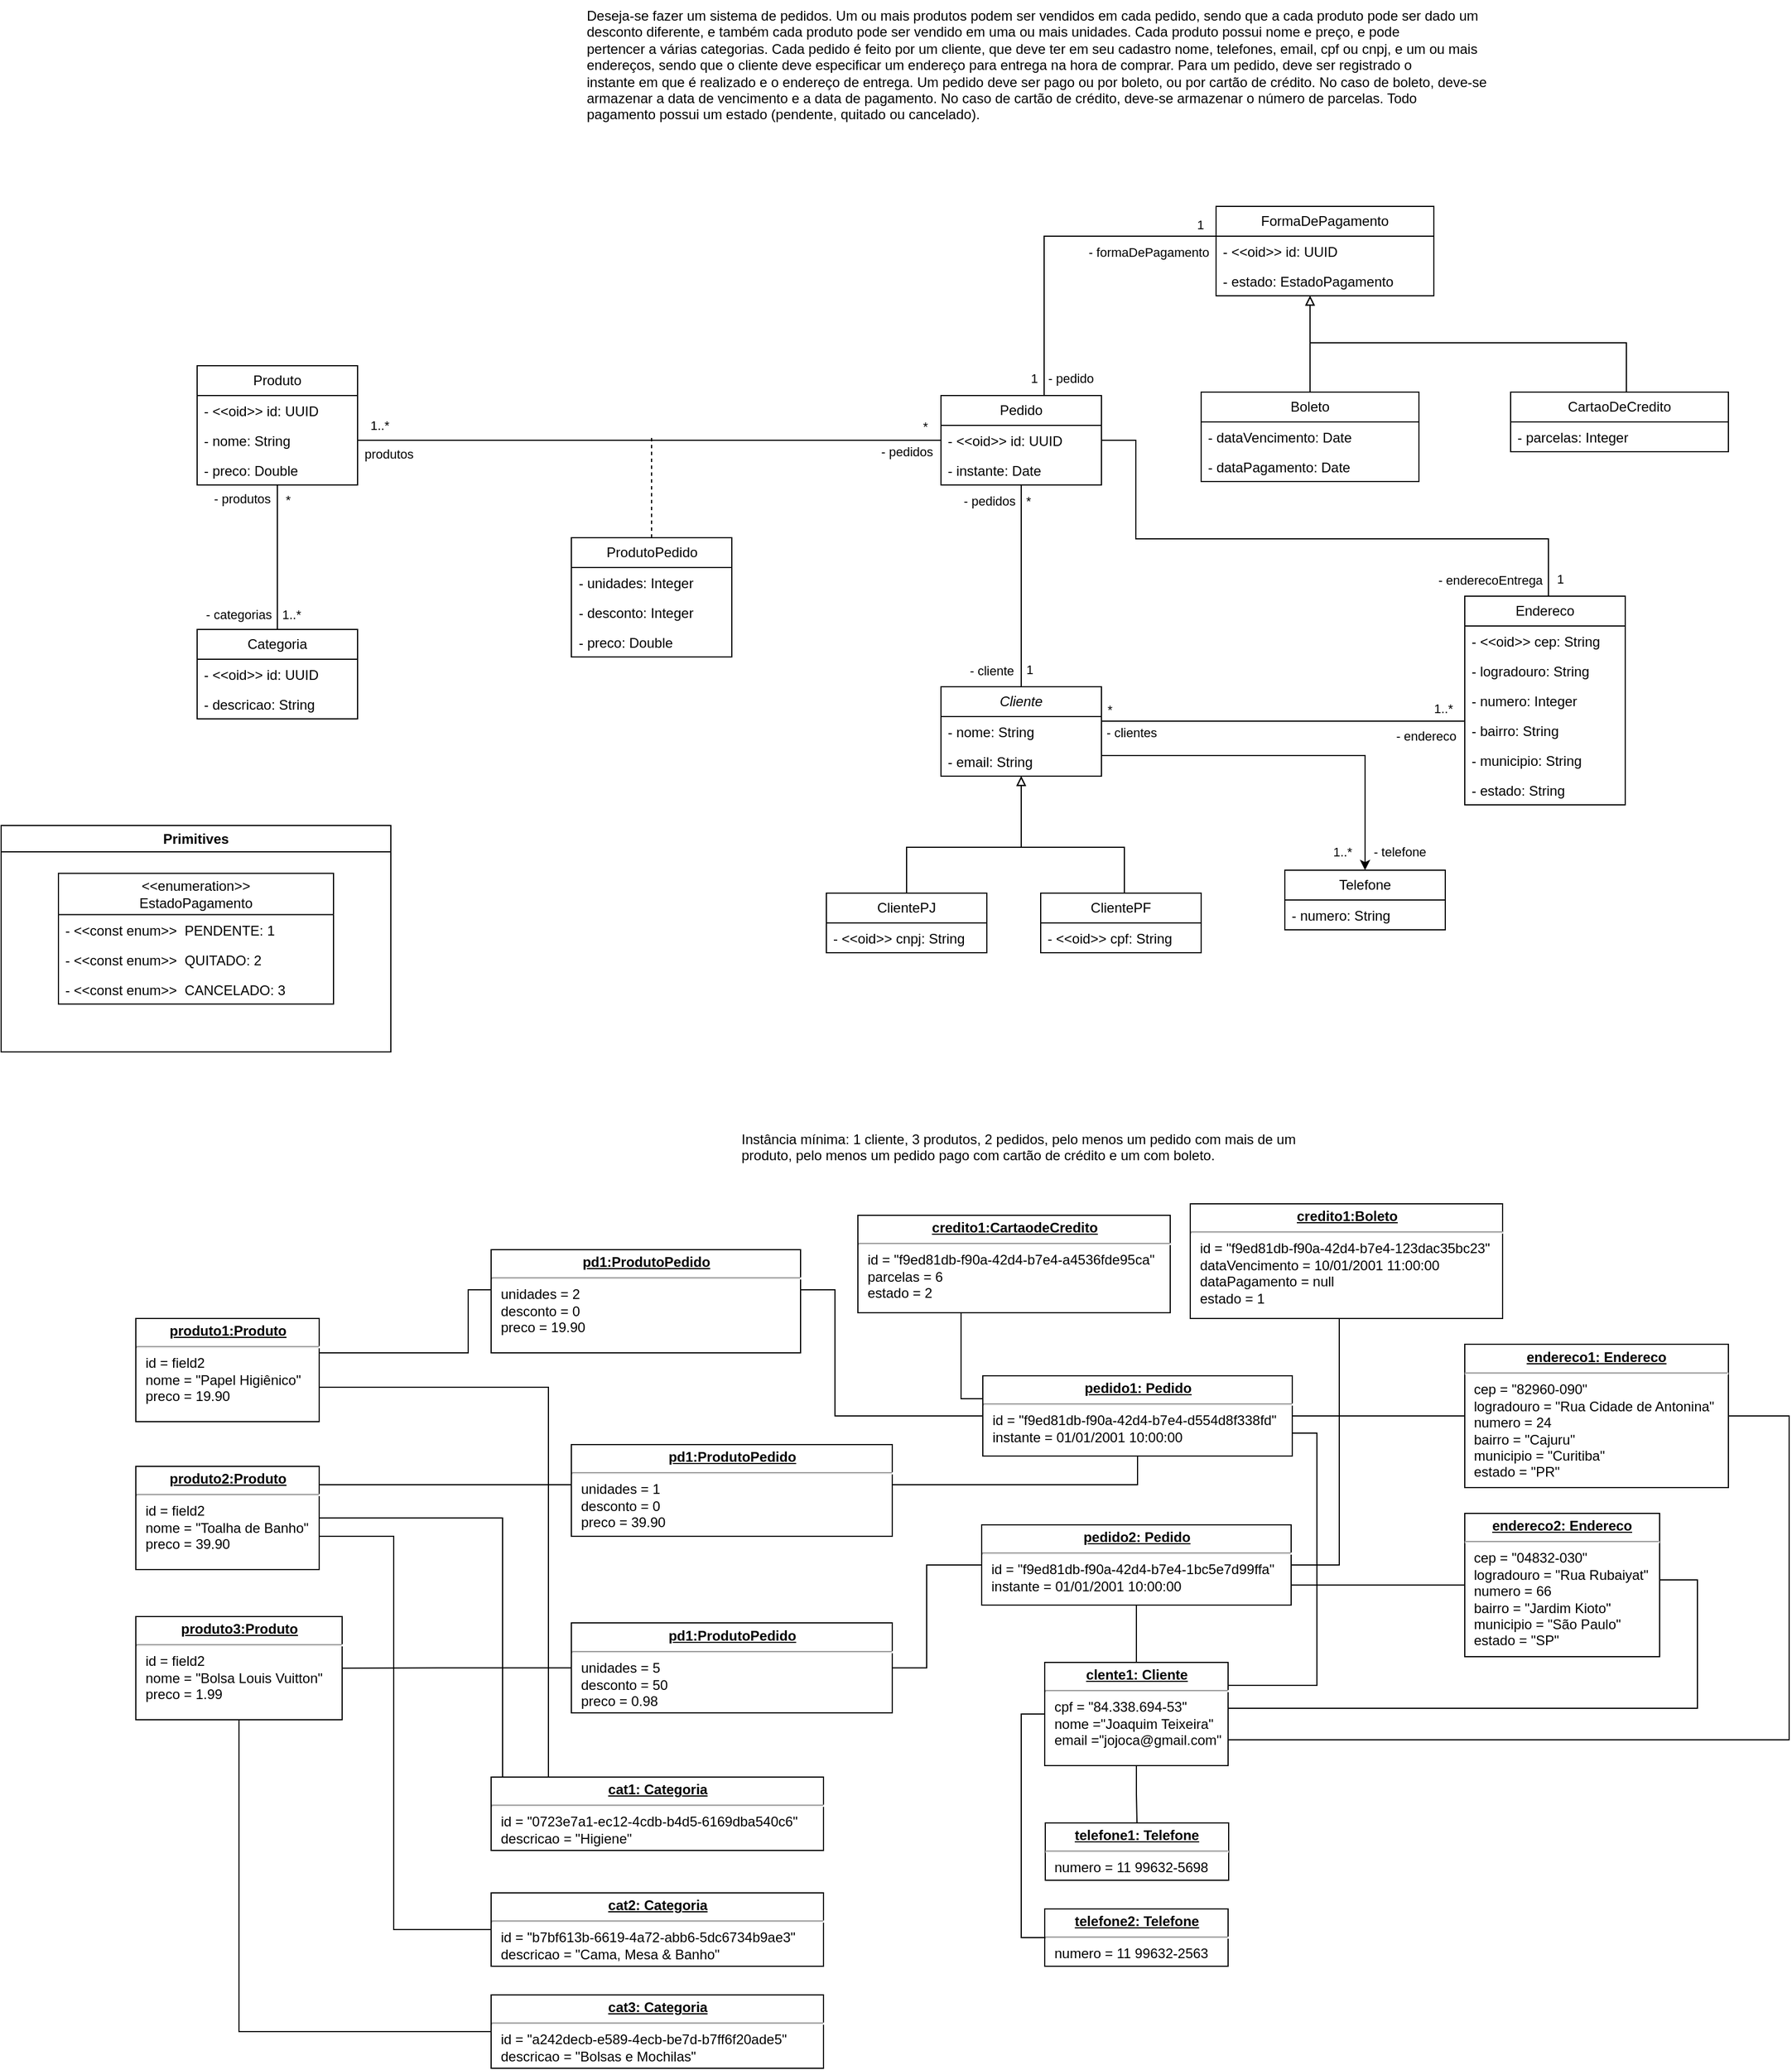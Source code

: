 <mxfile version="21.1.2" type="device">
  <diagram name="Página-1" id="VKno6AnrkDPFsFAPWVPH">
    <mxGraphModel dx="2514" dy="919" grid="1" gridSize="10" guides="1" tooltips="1" connect="1" arrows="1" fold="1" page="1" pageScale="1" pageWidth="827" pageHeight="1169" math="0" shadow="0">
      <root>
        <mxCell id="0" />
        <mxCell id="1" parent="0" />
        <mxCell id="HSgdsNZtpJR1AeMu9VDr-2" value="Deseja-se fazer um sistema de pedidos. Um ou mais produtos podem ser vendidos em cada pedido, sendo que a cada produto pode ser dado um desconto diferente, e também cada produto pode ser vendido em uma ou mais unidades. Cada produto possui nome e preço, e pode&lt;br&gt;pertencer a várias categorias. Cada pedido é feito por um cliente, que deve ter em seu cadastro nome, telefones, email, cpf ou cnpj, e um ou mais endereços, sendo que o cliente deve especificar um endereço para entrega na hora de comprar. Para um pedido, deve ser registrado o&lt;br&gt;instante em que é realizado e o endereço de entrega. Um pedido deve ser pago ou por boleto, ou por cartão de crédito. No caso de boleto, deve-se armazenar a data de vencimento e a data de pagamento. No caso de cartão de crédito, deve-se armazenar o número de parcelas. Todo&lt;br&gt;pagamento possui um estado (pendente, quitado ou cancelado)." style="text;whiteSpace=wrap;html=1;" vertex="1" parent="1">
          <mxGeometry x="19" y="20" width="790" height="120" as="geometry" />
        </mxCell>
        <mxCell id="HSgdsNZtpJR1AeMu9VDr-39" style="edgeStyle=orthogonalEdgeStyle;rounded=0;orthogonalLoop=1;jettySize=auto;html=1;endArrow=none;endFill=0;" edge="1" parent="1" source="HSgdsNZtpJR1AeMu9VDr-3" target="HSgdsNZtpJR1AeMu9VDr-35">
          <mxGeometry relative="1" as="geometry" />
        </mxCell>
        <mxCell id="HSgdsNZtpJR1AeMu9VDr-40" value="*" style="edgeLabel;html=1;align=center;verticalAlign=middle;resizable=0;points=[];" vertex="1" connectable="0" parent="HSgdsNZtpJR1AeMu9VDr-39">
          <mxGeometry x="-0.794" y="-1" relative="1" as="geometry">
            <mxPoint x="10" as="offset" />
          </mxGeometry>
        </mxCell>
        <mxCell id="HSgdsNZtpJR1AeMu9VDr-41" value="- produtos" style="edgeLabel;html=1;align=center;verticalAlign=middle;resizable=0;points=[];" vertex="1" connectable="0" parent="HSgdsNZtpJR1AeMu9VDr-39">
          <mxGeometry x="-0.746" y="-2" relative="1" as="geometry">
            <mxPoint x="-29" y="-4" as="offset" />
          </mxGeometry>
        </mxCell>
        <mxCell id="HSgdsNZtpJR1AeMu9VDr-42" value="1..*" style="edgeLabel;html=1;align=center;verticalAlign=middle;resizable=0;points=[];" vertex="1" connectable="0" parent="HSgdsNZtpJR1AeMu9VDr-39">
          <mxGeometry x="0.73" y="-1" relative="1" as="geometry">
            <mxPoint x="13" y="4" as="offset" />
          </mxGeometry>
        </mxCell>
        <mxCell id="HSgdsNZtpJR1AeMu9VDr-43" value="- categorias" style="edgeLabel;html=1;align=center;verticalAlign=middle;resizable=0;points=[];" vertex="1" connectable="0" parent="HSgdsNZtpJR1AeMu9VDr-39">
          <mxGeometry x="0.698" y="-1" relative="1" as="geometry">
            <mxPoint x="-33" y="6" as="offset" />
          </mxGeometry>
        </mxCell>
        <mxCell id="HSgdsNZtpJR1AeMu9VDr-3" value="Produto" style="swimlane;fontStyle=0;childLayout=stackLayout;horizontal=1;startSize=26;fillColor=none;horizontalStack=0;resizeParent=1;resizeParentMax=0;resizeLast=0;collapsible=1;marginBottom=0;whiteSpace=wrap;html=1;" vertex="1" parent="1">
          <mxGeometry x="-319" y="339" width="140" height="104" as="geometry" />
        </mxCell>
        <mxCell id="HSgdsNZtpJR1AeMu9VDr-6" value="- &amp;lt;&amp;lt;oid&amp;gt;&amp;gt; id: UUID" style="text;strokeColor=none;fillColor=none;align=left;verticalAlign=top;spacingLeft=4;spacingRight=4;overflow=hidden;rotatable=0;points=[[0,0.5],[1,0.5]];portConstraint=eastwest;whiteSpace=wrap;html=1;" vertex="1" parent="HSgdsNZtpJR1AeMu9VDr-3">
          <mxGeometry y="26" width="140" height="26" as="geometry" />
        </mxCell>
        <mxCell id="HSgdsNZtpJR1AeMu9VDr-21" value="- nome: String" style="text;strokeColor=none;fillColor=none;align=left;verticalAlign=top;spacingLeft=4;spacingRight=4;overflow=hidden;rotatable=0;points=[[0,0.5],[1,0.5]];portConstraint=eastwest;whiteSpace=wrap;html=1;" vertex="1" parent="HSgdsNZtpJR1AeMu9VDr-3">
          <mxGeometry y="52" width="140" height="26" as="geometry" />
        </mxCell>
        <mxCell id="HSgdsNZtpJR1AeMu9VDr-22" value="- preco: Double" style="text;strokeColor=none;fillColor=none;align=left;verticalAlign=top;spacingLeft=4;spacingRight=4;overflow=hidden;rotatable=0;points=[[0,0.5],[1,0.5]];portConstraint=eastwest;whiteSpace=wrap;html=1;" vertex="1" parent="HSgdsNZtpJR1AeMu9VDr-3">
          <mxGeometry y="78" width="140" height="26" as="geometry" />
        </mxCell>
        <mxCell id="HSgdsNZtpJR1AeMu9VDr-69" style="edgeStyle=orthogonalEdgeStyle;rounded=0;orthogonalLoop=1;jettySize=auto;html=1;endArrow=none;endFill=0;" edge="1" parent="1" source="HSgdsNZtpJR1AeMu9VDr-14" target="HSgdsNZtpJR1AeMu9VDr-49">
          <mxGeometry relative="1" as="geometry" />
        </mxCell>
        <mxCell id="HSgdsNZtpJR1AeMu9VDr-238" value="*" style="edgeLabel;html=1;align=center;verticalAlign=middle;resizable=0;points=[];" vertex="1" connectable="0" parent="HSgdsNZtpJR1AeMu9VDr-69">
          <mxGeometry x="-0.818" y="-2" relative="1" as="geometry">
            <mxPoint x="8" y="-2" as="offset" />
          </mxGeometry>
        </mxCell>
        <mxCell id="HSgdsNZtpJR1AeMu9VDr-239" value="- pedidos" style="edgeLabel;html=1;align=center;verticalAlign=middle;resizable=0;points=[];" vertex="1" connectable="0" parent="HSgdsNZtpJR1AeMu9VDr-69">
          <mxGeometry x="-0.804" y="-1" relative="1" as="geometry">
            <mxPoint x="-27" y="-3" as="offset" />
          </mxGeometry>
        </mxCell>
        <mxCell id="HSgdsNZtpJR1AeMu9VDr-240" value="1" style="edgeLabel;html=1;align=center;verticalAlign=middle;resizable=0;points=[];" vertex="1" connectable="0" parent="HSgdsNZtpJR1AeMu9VDr-69">
          <mxGeometry x="0.659" y="3" relative="1" as="geometry">
            <mxPoint x="4" y="15" as="offset" />
          </mxGeometry>
        </mxCell>
        <mxCell id="HSgdsNZtpJR1AeMu9VDr-241" value="- cliente" style="edgeLabel;html=1;align=center;verticalAlign=middle;resizable=0;points=[];" vertex="1" connectable="0" parent="HSgdsNZtpJR1AeMu9VDr-69">
          <mxGeometry x="0.73" relative="1" as="geometry">
            <mxPoint x="-26" y="10" as="offset" />
          </mxGeometry>
        </mxCell>
        <mxCell id="HSgdsNZtpJR1AeMu9VDr-121" style="edgeStyle=orthogonalEdgeStyle;rounded=0;orthogonalLoop=1;jettySize=auto;html=1;endArrow=none;endFill=0;" edge="1" parent="1" source="HSgdsNZtpJR1AeMu9VDr-14" target="HSgdsNZtpJR1AeMu9VDr-117">
          <mxGeometry relative="1" as="geometry">
            <Array as="points">
              <mxPoint x="420" y="226" />
            </Array>
          </mxGeometry>
        </mxCell>
        <mxCell id="HSgdsNZtpJR1AeMu9VDr-123" value="1" style="edgeLabel;html=1;align=center;verticalAlign=middle;resizable=0;points=[];" vertex="1" connectable="0" parent="HSgdsNZtpJR1AeMu9VDr-121">
          <mxGeometry x="0.914" y="1" relative="1" as="geometry">
            <mxPoint x="-2" y="-9" as="offset" />
          </mxGeometry>
        </mxCell>
        <mxCell id="HSgdsNZtpJR1AeMu9VDr-158" value="- formaDePagamento" style="edgeLabel;html=1;align=center;verticalAlign=middle;resizable=0;points=[];" vertex="1" connectable="0" parent="HSgdsNZtpJR1AeMu9VDr-121">
          <mxGeometry x="0.853" y="1" relative="1" as="geometry">
            <mxPoint x="-38" y="15" as="offset" />
          </mxGeometry>
        </mxCell>
        <mxCell id="HSgdsNZtpJR1AeMu9VDr-248" value="1" style="edgeLabel;html=1;align=center;verticalAlign=middle;resizable=0;points=[];" vertex="1" connectable="0" parent="HSgdsNZtpJR1AeMu9VDr-121">
          <mxGeometry x="-0.918" y="-2" relative="1" as="geometry">
            <mxPoint x="-11" y="-3" as="offset" />
          </mxGeometry>
        </mxCell>
        <mxCell id="HSgdsNZtpJR1AeMu9VDr-249" value="- pedido" style="edgeLabel;html=1;align=center;verticalAlign=middle;resizable=0;points=[];" vertex="1" connectable="0" parent="HSgdsNZtpJR1AeMu9VDr-121">
          <mxGeometry x="-0.894" y="2" relative="1" as="geometry">
            <mxPoint x="25" as="offset" />
          </mxGeometry>
        </mxCell>
        <mxCell id="HSgdsNZtpJR1AeMu9VDr-14" value="Pedido" style="swimlane;fontStyle=0;childLayout=stackLayout;horizontal=1;startSize=26;fillColor=none;horizontalStack=0;resizeParent=1;resizeParentMax=0;resizeLast=0;collapsible=1;marginBottom=0;whiteSpace=wrap;html=1;" vertex="1" parent="1">
          <mxGeometry x="330" y="365" width="140" height="78" as="geometry" />
        </mxCell>
        <mxCell id="HSgdsNZtpJR1AeMu9VDr-15" value="- &amp;lt;&amp;lt;oid&amp;gt;&amp;gt; id: UUID" style="text;strokeColor=none;fillColor=none;align=left;verticalAlign=top;spacingLeft=4;spacingRight=4;overflow=hidden;rotatable=0;points=[[0,0.5],[1,0.5]];portConstraint=eastwest;whiteSpace=wrap;html=1;" vertex="1" parent="HSgdsNZtpJR1AeMu9VDr-14">
          <mxGeometry y="26" width="140" height="26" as="geometry" />
        </mxCell>
        <mxCell id="HSgdsNZtpJR1AeMu9VDr-116" value="- instante: Date" style="text;strokeColor=none;fillColor=none;align=left;verticalAlign=top;spacingLeft=4;spacingRight=4;overflow=hidden;rotatable=0;points=[[0,0.5],[1,0.5]];portConstraint=eastwest;whiteSpace=wrap;html=1;" vertex="1" parent="HSgdsNZtpJR1AeMu9VDr-14">
          <mxGeometry y="52" width="140" height="26" as="geometry" />
        </mxCell>
        <mxCell id="HSgdsNZtpJR1AeMu9VDr-35" value="Categoria" style="swimlane;fontStyle=0;childLayout=stackLayout;horizontal=1;startSize=26;fillColor=none;horizontalStack=0;resizeParent=1;resizeParentMax=0;resizeLast=0;collapsible=1;marginBottom=0;whiteSpace=wrap;html=1;" vertex="1" parent="1">
          <mxGeometry x="-319" y="569" width="140" height="78" as="geometry" />
        </mxCell>
        <mxCell id="HSgdsNZtpJR1AeMu9VDr-36" value="- &amp;lt;&amp;lt;oid&amp;gt;&amp;gt; id: UUID" style="text;strokeColor=none;fillColor=none;align=left;verticalAlign=top;spacingLeft=4;spacingRight=4;overflow=hidden;rotatable=0;points=[[0,0.5],[1,0.5]];portConstraint=eastwest;whiteSpace=wrap;html=1;" vertex="1" parent="HSgdsNZtpJR1AeMu9VDr-35">
          <mxGeometry y="26" width="140" height="26" as="geometry" />
        </mxCell>
        <mxCell id="HSgdsNZtpJR1AeMu9VDr-37" value="- descricao: String" style="text;strokeColor=none;fillColor=none;align=left;verticalAlign=top;spacingLeft=4;spacingRight=4;overflow=hidden;rotatable=0;points=[[0,0.5],[1,0.5]];portConstraint=eastwest;whiteSpace=wrap;html=1;" vertex="1" parent="HSgdsNZtpJR1AeMu9VDr-35">
          <mxGeometry y="52" width="140" height="26" as="geometry" />
        </mxCell>
        <mxCell id="HSgdsNZtpJR1AeMu9VDr-67" style="edgeStyle=orthogonalEdgeStyle;rounded=0;orthogonalLoop=1;jettySize=auto;html=1;endArrow=none;endFill=0;startArrow=block;startFill=0;" edge="1" parent="1" source="HSgdsNZtpJR1AeMu9VDr-49" target="HSgdsNZtpJR1AeMu9VDr-61">
          <mxGeometry relative="1" as="geometry">
            <Array as="points">
              <mxPoint x="400" y="759" />
              <mxPoint x="300" y="759" />
            </Array>
          </mxGeometry>
        </mxCell>
        <mxCell id="HSgdsNZtpJR1AeMu9VDr-68" style="edgeStyle=orthogonalEdgeStyle;rounded=0;orthogonalLoop=1;jettySize=auto;html=1;endArrow=none;endFill=0;startArrow=block;startFill=0;" edge="1" parent="1" source="HSgdsNZtpJR1AeMu9VDr-49" target="HSgdsNZtpJR1AeMu9VDr-64">
          <mxGeometry relative="1" as="geometry">
            <Array as="points">
              <mxPoint x="400" y="759" />
              <mxPoint x="490" y="759" />
            </Array>
          </mxGeometry>
        </mxCell>
        <mxCell id="HSgdsNZtpJR1AeMu9VDr-86" style="edgeStyle=orthogonalEdgeStyle;rounded=0;orthogonalLoop=1;jettySize=auto;html=1;endArrow=none;endFill=0;" edge="1" parent="1" source="HSgdsNZtpJR1AeMu9VDr-49" target="HSgdsNZtpJR1AeMu9VDr-75">
          <mxGeometry relative="1" as="geometry">
            <Array as="points">
              <mxPoint x="650" y="649" />
              <mxPoint x="650" y="649" />
            </Array>
          </mxGeometry>
        </mxCell>
        <mxCell id="HSgdsNZtpJR1AeMu9VDr-107" value="1..*" style="edgeLabel;html=1;align=center;verticalAlign=middle;resizable=0;points=[];" vertex="1" connectable="0" parent="HSgdsNZtpJR1AeMu9VDr-86">
          <mxGeometry x="0.894" y="2" relative="1" as="geometry">
            <mxPoint x="-2" y="-9" as="offset" />
          </mxGeometry>
        </mxCell>
        <mxCell id="HSgdsNZtpJR1AeMu9VDr-108" value="- endereco" style="edgeLabel;html=1;align=center;verticalAlign=middle;resizable=0;points=[];" vertex="1" connectable="0" parent="HSgdsNZtpJR1AeMu9VDr-86">
          <mxGeometry x="0.915" y="-4" relative="1" as="geometry">
            <mxPoint x="-21" y="9" as="offset" />
          </mxGeometry>
        </mxCell>
        <mxCell id="HSgdsNZtpJR1AeMu9VDr-114" value="*" style="edgeLabel;html=1;align=center;verticalAlign=middle;resizable=0;points=[];" vertex="1" connectable="0" parent="HSgdsNZtpJR1AeMu9VDr-86">
          <mxGeometry x="-0.921" y="1" relative="1" as="geometry">
            <mxPoint x="-6" y="-9" as="offset" />
          </mxGeometry>
        </mxCell>
        <mxCell id="HSgdsNZtpJR1AeMu9VDr-115" value="- clientes" style="edgeLabel;html=1;align=center;verticalAlign=middle;resizable=0;points=[];" vertex="1" connectable="0" parent="HSgdsNZtpJR1AeMu9VDr-86">
          <mxGeometry x="-0.881" y="-1" relative="1" as="geometry">
            <mxPoint x="7" y="9" as="offset" />
          </mxGeometry>
        </mxCell>
        <mxCell id="HSgdsNZtpJR1AeMu9VDr-49" value="&lt;i&gt;Cliente&lt;/i&gt;" style="swimlane;fontStyle=0;childLayout=stackLayout;horizontal=1;startSize=26;fillColor=none;horizontalStack=0;resizeParent=1;resizeParentMax=0;resizeLast=0;collapsible=1;marginBottom=0;whiteSpace=wrap;html=1;" vertex="1" parent="1">
          <mxGeometry x="330" y="619" width="140" height="78" as="geometry" />
        </mxCell>
        <mxCell id="HSgdsNZtpJR1AeMu9VDr-50" value="- nome: String" style="text;strokeColor=none;fillColor=none;align=left;verticalAlign=top;spacingLeft=4;spacingRight=4;overflow=hidden;rotatable=0;points=[[0,0.5],[1,0.5]];portConstraint=eastwest;whiteSpace=wrap;html=1;" vertex="1" parent="HSgdsNZtpJR1AeMu9VDr-49">
          <mxGeometry y="26" width="140" height="26" as="geometry" />
        </mxCell>
        <mxCell id="HSgdsNZtpJR1AeMu9VDr-52" value="- email: String" style="text;strokeColor=none;fillColor=none;align=left;verticalAlign=top;spacingLeft=4;spacingRight=4;overflow=hidden;rotatable=0;points=[[0,0.5],[1,0.5]];portConstraint=eastwest;whiteSpace=wrap;html=1;" vertex="1" parent="HSgdsNZtpJR1AeMu9VDr-49">
          <mxGeometry y="52" width="140" height="26" as="geometry" />
        </mxCell>
        <mxCell id="HSgdsNZtpJR1AeMu9VDr-54" value="Telefone" style="swimlane;fontStyle=0;childLayout=stackLayout;horizontal=1;startSize=26;fillColor=none;horizontalStack=0;resizeParent=1;resizeParentMax=0;resizeLast=0;collapsible=1;marginBottom=0;whiteSpace=wrap;html=1;" vertex="1" parent="1">
          <mxGeometry x="630" y="779" width="140" height="52" as="geometry" />
        </mxCell>
        <mxCell id="HSgdsNZtpJR1AeMu9VDr-56" value="- numero: String" style="text;strokeColor=none;fillColor=none;align=left;verticalAlign=top;spacingLeft=4;spacingRight=4;overflow=hidden;rotatable=0;points=[[0,0.5],[1,0.5]];portConstraint=eastwest;whiteSpace=wrap;html=1;" vertex="1" parent="HSgdsNZtpJR1AeMu9VDr-54">
          <mxGeometry y="26" width="140" height="26" as="geometry" />
        </mxCell>
        <mxCell id="HSgdsNZtpJR1AeMu9VDr-58" style="edgeStyle=orthogonalEdgeStyle;rounded=0;orthogonalLoop=1;jettySize=auto;html=1;" edge="1" parent="1" source="HSgdsNZtpJR1AeMu9VDr-49" target="HSgdsNZtpJR1AeMu9VDr-54">
          <mxGeometry relative="1" as="geometry">
            <Array as="points">
              <mxPoint x="700" y="679" />
            </Array>
          </mxGeometry>
        </mxCell>
        <mxCell id="HSgdsNZtpJR1AeMu9VDr-59" value="1..*" style="edgeLabel;html=1;align=center;verticalAlign=middle;resizable=0;points=[];" vertex="1" connectable="0" parent="HSgdsNZtpJR1AeMu9VDr-58">
          <mxGeometry x="0.67" y="-2" relative="1" as="geometry">
            <mxPoint x="-18" y="38" as="offset" />
          </mxGeometry>
        </mxCell>
        <mxCell id="HSgdsNZtpJR1AeMu9VDr-60" value="- telefone" style="edgeLabel;html=1;align=center;verticalAlign=middle;resizable=0;points=[];" vertex="1" connectable="0" parent="HSgdsNZtpJR1AeMu9VDr-58">
          <mxGeometry x="0.645" y="-1" relative="1" as="geometry">
            <mxPoint x="31" y="42" as="offset" />
          </mxGeometry>
        </mxCell>
        <mxCell id="HSgdsNZtpJR1AeMu9VDr-61" value="ClientePJ" style="swimlane;fontStyle=0;childLayout=stackLayout;horizontal=1;startSize=26;fillColor=none;horizontalStack=0;resizeParent=1;resizeParentMax=0;resizeLast=0;collapsible=1;marginBottom=0;whiteSpace=wrap;html=1;" vertex="1" parent="1">
          <mxGeometry x="230" y="799" width="140" height="52" as="geometry" />
        </mxCell>
        <mxCell id="HSgdsNZtpJR1AeMu9VDr-62" value="- &amp;lt;&amp;lt;oid&amp;gt;&amp;gt; cnpj: String" style="text;strokeColor=none;fillColor=none;align=left;verticalAlign=top;spacingLeft=4;spacingRight=4;overflow=hidden;rotatable=0;points=[[0,0.5],[1,0.5]];portConstraint=eastwest;whiteSpace=wrap;html=1;" vertex="1" parent="HSgdsNZtpJR1AeMu9VDr-61">
          <mxGeometry y="26" width="140" height="26" as="geometry" />
        </mxCell>
        <mxCell id="HSgdsNZtpJR1AeMu9VDr-64" value="ClientePF" style="swimlane;fontStyle=0;childLayout=stackLayout;horizontal=1;startSize=26;fillColor=none;horizontalStack=0;resizeParent=1;resizeParentMax=0;resizeLast=0;collapsible=1;marginBottom=0;whiteSpace=wrap;html=1;" vertex="1" parent="1">
          <mxGeometry x="417" y="799" width="140" height="52" as="geometry" />
        </mxCell>
        <mxCell id="HSgdsNZtpJR1AeMu9VDr-65" value="- &amp;lt;&amp;lt;oid&amp;gt;&amp;gt; cpf: String" style="text;strokeColor=none;fillColor=none;align=left;verticalAlign=top;spacingLeft=4;spacingRight=4;overflow=hidden;rotatable=0;points=[[0,0.5],[1,0.5]];portConstraint=eastwest;whiteSpace=wrap;html=1;" vertex="1" parent="HSgdsNZtpJR1AeMu9VDr-64">
          <mxGeometry y="26" width="140" height="26" as="geometry" />
        </mxCell>
        <mxCell id="HSgdsNZtpJR1AeMu9VDr-74" value="Primitives" style="swimlane;whiteSpace=wrap;html=1;" vertex="1" parent="1">
          <mxGeometry x="-490" y="740" width="340" height="197.5" as="geometry" />
        </mxCell>
        <mxCell id="HSgdsNZtpJR1AeMu9VDr-127" value="&amp;lt;&amp;lt;enumeration&amp;gt;&amp;gt;&lt;br&gt;EstadoPagamento" style="swimlane;fontStyle=0;childLayout=stackLayout;horizontal=1;startSize=36;fillColor=none;horizontalStack=0;resizeParent=1;resizeParentMax=0;resizeLast=0;collapsible=1;marginBottom=0;whiteSpace=wrap;html=1;" vertex="1" parent="HSgdsNZtpJR1AeMu9VDr-74">
          <mxGeometry x="50" y="41.75" width="240" height="114" as="geometry">
            <mxRectangle x="75" y="62.5" width="140" height="40" as="alternateBounds" />
          </mxGeometry>
        </mxCell>
        <mxCell id="HSgdsNZtpJR1AeMu9VDr-130" value="- &amp;lt;&amp;lt;const enum&amp;gt;&amp;gt;&amp;nbsp; PENDENTE: 1" style="text;strokeColor=none;fillColor=none;align=left;verticalAlign=top;spacingLeft=4;spacingRight=4;overflow=hidden;rotatable=0;points=[[0,0.5],[1,0.5]];portConstraint=eastwest;whiteSpace=wrap;html=1;" vertex="1" parent="HSgdsNZtpJR1AeMu9VDr-127">
          <mxGeometry y="36" width="240" height="26" as="geometry" />
        </mxCell>
        <mxCell id="HSgdsNZtpJR1AeMu9VDr-131" value="- &amp;lt;&amp;lt;const enum&amp;gt;&amp;gt;&amp;nbsp; QUITADO: 2" style="text;strokeColor=none;fillColor=none;align=left;verticalAlign=top;spacingLeft=4;spacingRight=4;overflow=hidden;rotatable=0;points=[[0,0.5],[1,0.5]];portConstraint=eastwest;whiteSpace=wrap;html=1;" vertex="1" parent="HSgdsNZtpJR1AeMu9VDr-127">
          <mxGeometry y="62" width="240" height="26" as="geometry" />
        </mxCell>
        <mxCell id="HSgdsNZtpJR1AeMu9VDr-132" value="- &amp;lt;&amp;lt;const enum&amp;gt;&amp;gt;&amp;nbsp; CANCELADO: 3" style="text;strokeColor=none;fillColor=none;align=left;verticalAlign=top;spacingLeft=4;spacingRight=4;overflow=hidden;rotatable=0;points=[[0,0.5],[1,0.5]];portConstraint=eastwest;whiteSpace=wrap;html=1;" vertex="1" parent="HSgdsNZtpJR1AeMu9VDr-127">
          <mxGeometry y="88" width="240" height="26" as="geometry" />
        </mxCell>
        <mxCell id="HSgdsNZtpJR1AeMu9VDr-75" value="Endereco" style="swimlane;fontStyle=0;childLayout=stackLayout;horizontal=1;startSize=26;fillColor=none;horizontalStack=0;resizeParent=1;resizeParentMax=0;resizeLast=0;collapsible=1;marginBottom=0;whiteSpace=wrap;html=1;" vertex="1" parent="1">
          <mxGeometry x="787" y="540" width="140" height="182" as="geometry" />
        </mxCell>
        <mxCell id="HSgdsNZtpJR1AeMu9VDr-210" value="- &amp;lt;&amp;lt;oid&amp;gt;&amp;gt; cep: String" style="text;strokeColor=none;fillColor=none;align=left;verticalAlign=top;spacingLeft=4;spacingRight=4;overflow=hidden;rotatable=0;points=[[0,0.5],[1,0.5]];portConstraint=eastwest;whiteSpace=wrap;html=1;" vertex="1" parent="HSgdsNZtpJR1AeMu9VDr-75">
          <mxGeometry y="26" width="140" height="26" as="geometry" />
        </mxCell>
        <mxCell id="HSgdsNZtpJR1AeMu9VDr-77" value="- logradouro: String" style="text;strokeColor=none;fillColor=none;align=left;verticalAlign=top;spacingLeft=4;spacingRight=4;overflow=hidden;rotatable=0;points=[[0,0.5],[1,0.5]];portConstraint=eastwest;whiteSpace=wrap;html=1;" vertex="1" parent="HSgdsNZtpJR1AeMu9VDr-75">
          <mxGeometry y="52" width="140" height="26" as="geometry" />
        </mxCell>
        <mxCell id="HSgdsNZtpJR1AeMu9VDr-79" value="- numero: Integer" style="text;strokeColor=none;fillColor=none;align=left;verticalAlign=top;spacingLeft=4;spacingRight=4;overflow=hidden;rotatable=0;points=[[0,0.5],[1,0.5]];portConstraint=eastwest;whiteSpace=wrap;html=1;" vertex="1" parent="HSgdsNZtpJR1AeMu9VDr-75">
          <mxGeometry y="78" width="140" height="26" as="geometry" />
        </mxCell>
        <mxCell id="HSgdsNZtpJR1AeMu9VDr-78" value="- bairro: String" style="text;strokeColor=none;fillColor=none;align=left;verticalAlign=top;spacingLeft=4;spacingRight=4;overflow=hidden;rotatable=0;points=[[0,0.5],[1,0.5]];portConstraint=eastwest;whiteSpace=wrap;html=1;" vertex="1" parent="HSgdsNZtpJR1AeMu9VDr-75">
          <mxGeometry y="104" width="140" height="26" as="geometry" />
        </mxCell>
        <mxCell id="HSgdsNZtpJR1AeMu9VDr-211" value="- municipio: String" style="text;strokeColor=none;fillColor=none;align=left;verticalAlign=top;spacingLeft=4;spacingRight=4;overflow=hidden;rotatable=0;points=[[0,0.5],[1,0.5]];portConstraint=eastwest;whiteSpace=wrap;html=1;" vertex="1" parent="HSgdsNZtpJR1AeMu9VDr-75">
          <mxGeometry y="130" width="140" height="26" as="geometry" />
        </mxCell>
        <mxCell id="HSgdsNZtpJR1AeMu9VDr-212" value="- estado: String" style="text;strokeColor=none;fillColor=none;align=left;verticalAlign=top;spacingLeft=4;spacingRight=4;overflow=hidden;rotatable=0;points=[[0,0.5],[1,0.5]];portConstraint=eastwest;whiteSpace=wrap;html=1;" vertex="1" parent="HSgdsNZtpJR1AeMu9VDr-75">
          <mxGeometry y="156" width="140" height="26" as="geometry" />
        </mxCell>
        <mxCell id="HSgdsNZtpJR1AeMu9VDr-139" style="edgeStyle=orthogonalEdgeStyle;rounded=0;orthogonalLoop=1;jettySize=auto;html=1;endArrow=none;endFill=0;startArrow=block;startFill=0;" edge="1" parent="1" source="HSgdsNZtpJR1AeMu9VDr-117" target="HSgdsNZtpJR1AeMu9VDr-136">
          <mxGeometry relative="1" as="geometry">
            <mxPoint x="652" y="274" as="sourcePoint" />
            <mxPoint x="928.0" y="358.5" as="targetPoint" />
            <Array as="points">
              <mxPoint x="652" y="319" />
              <mxPoint x="928" y="319" />
            </Array>
          </mxGeometry>
        </mxCell>
        <mxCell id="HSgdsNZtpJR1AeMu9VDr-140" style="edgeStyle=orthogonalEdgeStyle;rounded=0;orthogonalLoop=1;jettySize=auto;html=1;endArrow=none;endFill=0;startArrow=block;startFill=0;" edge="1" parent="1" source="HSgdsNZtpJR1AeMu9VDr-117" target="HSgdsNZtpJR1AeMu9VDr-133">
          <mxGeometry relative="1" as="geometry">
            <Array as="points">
              <mxPoint x="652" y="299" />
              <mxPoint x="652" y="299" />
            </Array>
          </mxGeometry>
        </mxCell>
        <mxCell id="HSgdsNZtpJR1AeMu9VDr-117" value="FormaDePagamento" style="swimlane;fontStyle=0;childLayout=stackLayout;horizontal=1;startSize=26;fillColor=none;horizontalStack=0;resizeParent=1;resizeParentMax=0;resizeLast=0;collapsible=1;marginBottom=0;whiteSpace=wrap;html=1;" vertex="1" parent="1">
          <mxGeometry x="570" y="200" width="190" height="78" as="geometry" />
        </mxCell>
        <mxCell id="HSgdsNZtpJR1AeMu9VDr-119" value="- &amp;lt;&amp;lt;oid&amp;gt;&amp;gt; id: UUID" style="text;strokeColor=none;fillColor=none;align=left;verticalAlign=top;spacingLeft=4;spacingRight=4;overflow=hidden;rotatable=0;points=[[0,0.5],[1,0.5]];portConstraint=eastwest;whiteSpace=wrap;html=1;" vertex="1" parent="HSgdsNZtpJR1AeMu9VDr-117">
          <mxGeometry y="26" width="190" height="26" as="geometry" />
        </mxCell>
        <mxCell id="HSgdsNZtpJR1AeMu9VDr-250" value="- estado: EstadoPagamento" style="text;strokeColor=none;fillColor=none;align=left;verticalAlign=top;spacingLeft=4;spacingRight=4;overflow=hidden;rotatable=0;points=[[0,0.5],[1,0.5]];portConstraint=eastwest;whiteSpace=wrap;html=1;" vertex="1" parent="HSgdsNZtpJR1AeMu9VDr-117">
          <mxGeometry y="52" width="190" height="26" as="geometry" />
        </mxCell>
        <mxCell id="HSgdsNZtpJR1AeMu9VDr-133" value="Boleto" style="swimlane;fontStyle=0;childLayout=stackLayout;horizontal=1;startSize=26;fillColor=none;horizontalStack=0;resizeParent=1;resizeParentMax=0;resizeLast=0;collapsible=1;marginBottom=0;whiteSpace=wrap;html=1;" vertex="1" parent="1">
          <mxGeometry x="557" y="362" width="190" height="78" as="geometry" />
        </mxCell>
        <mxCell id="HSgdsNZtpJR1AeMu9VDr-135" value="- dataVencimento: Date" style="text;strokeColor=none;fillColor=none;align=left;verticalAlign=top;spacingLeft=4;spacingRight=4;overflow=hidden;rotatable=0;points=[[0,0.5],[1,0.5]];portConstraint=eastwest;whiteSpace=wrap;html=1;" vertex="1" parent="HSgdsNZtpJR1AeMu9VDr-133">
          <mxGeometry y="26" width="190" height="26" as="geometry" />
        </mxCell>
        <mxCell id="HSgdsNZtpJR1AeMu9VDr-141" value="- dataPagamento: Date" style="text;strokeColor=none;fillColor=none;align=left;verticalAlign=top;spacingLeft=4;spacingRight=4;overflow=hidden;rotatable=0;points=[[0,0.5],[1,0.5]];portConstraint=eastwest;whiteSpace=wrap;html=1;" vertex="1" parent="HSgdsNZtpJR1AeMu9VDr-133">
          <mxGeometry y="52" width="190" height="26" as="geometry" />
        </mxCell>
        <mxCell id="HSgdsNZtpJR1AeMu9VDr-136" value="CartaoDeCredito" style="swimlane;fontStyle=0;childLayout=stackLayout;horizontal=1;startSize=26;fillColor=none;horizontalStack=0;resizeParent=1;resizeParentMax=0;resizeLast=0;collapsible=1;marginBottom=0;whiteSpace=wrap;html=1;" vertex="1" parent="1">
          <mxGeometry x="827" y="362" width="190" height="52" as="geometry" />
        </mxCell>
        <mxCell id="HSgdsNZtpJR1AeMu9VDr-138" value="- parcelas: Integer" style="text;strokeColor=none;fillColor=none;align=left;verticalAlign=top;spacingLeft=4;spacingRight=4;overflow=hidden;rotatable=0;points=[[0,0.5],[1,0.5]];portConstraint=eastwest;whiteSpace=wrap;html=1;" vertex="1" parent="HSgdsNZtpJR1AeMu9VDr-136">
          <mxGeometry y="26" width="190" height="26" as="geometry" />
        </mxCell>
        <mxCell id="HSgdsNZtpJR1AeMu9VDr-142" value="Instância mínima: 1 cliente, 3 produtos, 2 pedidos, pelo menos um pedido com mais de um&#xa;produto, pelo menos um pedido pago com cartão de crédito e um com boleto." style="text;whiteSpace=wrap;html=1;" vertex="1" parent="1">
          <mxGeometry x="154" y="1000" width="520" height="50" as="geometry" />
        </mxCell>
        <mxCell id="HSgdsNZtpJR1AeMu9VDr-164" style="edgeStyle=orthogonalEdgeStyle;rounded=0;orthogonalLoop=1;jettySize=auto;html=1;endArrow=none;endFill=0;" edge="1" parent="1" source="HSgdsNZtpJR1AeMu9VDr-146" target="HSgdsNZtpJR1AeMu9VDr-149">
          <mxGeometry relative="1" as="geometry">
            <Array as="points">
              <mxPoint x="658" y="1490" />
              <mxPoint x="658" y="1270" />
            </Array>
          </mxGeometry>
        </mxCell>
        <mxCell id="HSgdsNZtpJR1AeMu9VDr-206" style="edgeStyle=orthogonalEdgeStyle;rounded=0;orthogonalLoop=1;jettySize=auto;html=1;entryX=0;entryY=0.5;entryDx=0;entryDy=0;endArrow=none;endFill=0;" edge="1" parent="1" source="HSgdsNZtpJR1AeMu9VDr-146" target="HSgdsNZtpJR1AeMu9VDr-201">
          <mxGeometry relative="1" as="geometry">
            <Array as="points">
              <mxPoint x="400" y="1515" />
              <mxPoint x="400" y="1710" />
            </Array>
          </mxGeometry>
        </mxCell>
        <mxCell id="HSgdsNZtpJR1AeMu9VDr-207" style="edgeStyle=orthogonalEdgeStyle;rounded=0;orthogonalLoop=1;jettySize=auto;html=1;entryX=0.5;entryY=0;entryDx=0;entryDy=0;endArrow=none;endFill=0;" edge="1" parent="1" source="HSgdsNZtpJR1AeMu9VDr-146" target="HSgdsNZtpJR1AeMu9VDr-200">
          <mxGeometry relative="1" as="geometry" />
        </mxCell>
        <mxCell id="HSgdsNZtpJR1AeMu9VDr-222" style="edgeStyle=orthogonalEdgeStyle;rounded=0;orthogonalLoop=1;jettySize=auto;html=1;endArrow=none;endFill=0;" edge="1" parent="1" source="HSgdsNZtpJR1AeMu9VDr-146" target="HSgdsNZtpJR1AeMu9VDr-214">
          <mxGeometry relative="1" as="geometry">
            <Array as="points">
              <mxPoint x="990" y="1510" />
              <mxPoint x="990" y="1398" />
            </Array>
          </mxGeometry>
        </mxCell>
        <mxCell id="HSgdsNZtpJR1AeMu9VDr-223" style="edgeStyle=orthogonalEdgeStyle;rounded=0;orthogonalLoop=1;jettySize=auto;html=1;exitX=1;exitY=0.75;exitDx=0;exitDy=0;endArrow=none;endFill=0;" edge="1" parent="1" source="HSgdsNZtpJR1AeMu9VDr-146" target="HSgdsNZtpJR1AeMu9VDr-208">
          <mxGeometry relative="1" as="geometry">
            <Array as="points">
              <mxPoint x="1070" y="1538" />
              <mxPoint x="1070" y="1255" />
            </Array>
          </mxGeometry>
        </mxCell>
        <mxCell id="HSgdsNZtpJR1AeMu9VDr-146" value="&lt;p style=&quot;margin:0px;margin-top:4px;text-align:center;text-decoration:underline;&quot;&gt;&lt;b&gt;clente1: Cliente&lt;/b&gt;&lt;/p&gt;&lt;hr&gt;&lt;p style=&quot;margin:0px;margin-left:8px;&quot;&gt;cpf = &quot;84.338.694-53&quot;&lt;/p&gt;&lt;p style=&quot;margin:0px;margin-left:8px;&quot;&gt;nome =&quot;Joaquim Teixeira&quot;&lt;/p&gt;&lt;p style=&quot;margin:0px;margin-left:8px;&quot;&gt;email =&quot;jojoca@gmail.com&quot;&lt;br&gt;&lt;/p&gt;" style="verticalAlign=top;align=left;overflow=fill;fontSize=12;fontFamily=Helvetica;html=1;whiteSpace=wrap;" vertex="1" parent="1">
          <mxGeometry x="420.5" y="1470" width="160" height="90" as="geometry" />
        </mxCell>
        <mxCell id="HSgdsNZtpJR1AeMu9VDr-166" style="edgeStyle=orthogonalEdgeStyle;rounded=0;orthogonalLoop=1;jettySize=auto;html=1;endArrow=none;endFill=0;" edge="1" parent="1" source="HSgdsNZtpJR1AeMu9VDr-149" target="HSgdsNZtpJR1AeMu9VDr-154">
          <mxGeometry relative="1" as="geometry">
            <Array as="points">
              <mxPoint x="347.5" y="1240" />
            </Array>
          </mxGeometry>
        </mxCell>
        <mxCell id="HSgdsNZtpJR1AeMu9VDr-196" style="edgeStyle=orthogonalEdgeStyle;rounded=0;orthogonalLoop=1;jettySize=auto;html=1;endArrow=none;endFill=0;" edge="1" parent="1" source="HSgdsNZtpJR1AeMu9VDr-149" target="HSgdsNZtpJR1AeMu9VDr-192">
          <mxGeometry relative="1" as="geometry">
            <Array as="points">
              <mxPoint x="501.5" y="1315" />
            </Array>
          </mxGeometry>
        </mxCell>
        <mxCell id="HSgdsNZtpJR1AeMu9VDr-198" style="edgeStyle=orthogonalEdgeStyle;rounded=0;orthogonalLoop=1;jettySize=auto;html=1;entryX=1;entryY=0.5;entryDx=0;entryDy=0;endArrow=none;endFill=0;" edge="1" parent="1" source="HSgdsNZtpJR1AeMu9VDr-149" target="HSgdsNZtpJR1AeMu9VDr-191">
          <mxGeometry relative="1" as="geometry">
            <Array as="points">
              <mxPoint x="237.5" y="1255" />
              <mxPoint x="237.5" y="1145" />
            </Array>
          </mxGeometry>
        </mxCell>
        <mxCell id="HSgdsNZtpJR1AeMu9VDr-246" style="edgeStyle=orthogonalEdgeStyle;rounded=0;orthogonalLoop=1;jettySize=auto;html=1;endArrow=none;endFill=0;" edge="1" parent="1" source="HSgdsNZtpJR1AeMu9VDr-149" target="HSgdsNZtpJR1AeMu9VDr-208">
          <mxGeometry relative="1" as="geometry" />
        </mxCell>
        <mxCell id="HSgdsNZtpJR1AeMu9VDr-149" value="&lt;p style=&quot;margin:0px;margin-top:4px;text-align:center;text-decoration:underline;&quot;&gt;&lt;b&gt;pedido1: Pedido&lt;/b&gt;&lt;/p&gt;&lt;hr&gt;&lt;p style=&quot;margin:0px;margin-left:8px;&quot;&gt;id = &quot;f9ed81db-f90a-42d4-b7e4-d554d8f338fd&lt;span style=&quot;background-color: initial;&quot;&gt;&quot;&lt;/span&gt;&lt;/p&gt;&lt;p style=&quot;margin:0px;margin-left:8px;&quot;&gt;instante = 01/01/2001 10:00:00&lt;/p&gt;" style="verticalAlign=top;align=left;overflow=fill;fontSize=12;fontFamily=Helvetica;html=1;whiteSpace=wrap;" vertex="1" parent="1">
          <mxGeometry x="366.5" y="1220" width="270" height="70" as="geometry" />
        </mxCell>
        <mxCell id="HSgdsNZtpJR1AeMu9VDr-163" style="edgeStyle=orthogonalEdgeStyle;rounded=0;orthogonalLoop=1;jettySize=auto;html=1;endArrow=none;endFill=0;" edge="1" parent="1" source="HSgdsNZtpJR1AeMu9VDr-151" target="HSgdsNZtpJR1AeMu9VDr-146">
          <mxGeometry relative="1" as="geometry" />
        </mxCell>
        <mxCell id="HSgdsNZtpJR1AeMu9VDr-165" style="edgeStyle=orthogonalEdgeStyle;rounded=0;orthogonalLoop=1;jettySize=auto;html=1;endArrow=none;endFill=0;" edge="1" parent="1" source="HSgdsNZtpJR1AeMu9VDr-151" target="HSgdsNZtpJR1AeMu9VDr-160">
          <mxGeometry relative="1" as="geometry">
            <Array as="points">
              <mxPoint x="677.5" y="1385" />
            </Array>
          </mxGeometry>
        </mxCell>
        <mxCell id="HSgdsNZtpJR1AeMu9VDr-247" style="edgeStyle=orthogonalEdgeStyle;rounded=0;orthogonalLoop=1;jettySize=auto;html=1;exitX=1;exitY=0.75;exitDx=0;exitDy=0;endArrow=none;endFill=0;" edge="1" parent="1" source="HSgdsNZtpJR1AeMu9VDr-151" target="HSgdsNZtpJR1AeMu9VDr-214">
          <mxGeometry relative="1" as="geometry" />
        </mxCell>
        <mxCell id="HSgdsNZtpJR1AeMu9VDr-151" value="&lt;p style=&quot;margin:0px;margin-top:4px;text-align:center;text-decoration:underline;&quot;&gt;&lt;b&gt;pedido2: Pedido&lt;/b&gt;&lt;/p&gt;&lt;hr&gt;&lt;p style=&quot;margin:0px;margin-left:8px;&quot;&gt;id = &quot;f9ed81db-f90a-42d4-b7e4-1bc5e7d99ffa&lt;span style=&quot;background-color: initial;&quot;&gt;&quot;&lt;/span&gt;&lt;/p&gt;&lt;p style=&quot;margin:0px;margin-left:8px;&quot;&gt;instante = 01/01/2001 10:00:00&lt;/p&gt;" style="verticalAlign=top;align=left;overflow=fill;fontSize=12;fontFamily=Helvetica;html=1;whiteSpace=wrap;" vertex="1" parent="1">
          <mxGeometry x="365.5" y="1350" width="270" height="70" as="geometry" />
        </mxCell>
        <mxCell id="HSgdsNZtpJR1AeMu9VDr-154" value="&lt;p style=&quot;margin:0px;margin-top:4px;text-align:center;text-decoration:underline;&quot;&gt;&lt;b&gt;credito1:CartaodeCredito&lt;/b&gt;&lt;/p&gt;&lt;hr&gt;&lt;p style=&quot;border-color: var(--border-color); margin: 0px 0px 0px 8px;&quot;&gt;id = &quot;f9ed81db-f90a-42d4-b7e4-a4536fde95ca&quot;&lt;/p&gt;&lt;p style=&quot;margin:0px;margin-left:8px;&quot;&gt;parcelas = 6&lt;/p&gt;&lt;p style=&quot;margin:0px;margin-left:8px;&quot;&gt;estado = 2&lt;/p&gt;&lt;p style=&quot;border-color: var(--border-color); margin: 0px 0px 0px 8px;&quot;&gt;&lt;br&gt;&lt;/p&gt;" style="verticalAlign=top;align=left;overflow=fill;fontSize=12;fontFamily=Helvetica;html=1;whiteSpace=wrap;" vertex="1" parent="1">
          <mxGeometry x="257.5" y="1080" width="272.5" height="85" as="geometry" />
        </mxCell>
        <mxCell id="HSgdsNZtpJR1AeMu9VDr-160" value="&lt;p style=&quot;margin:0px;margin-top:4px;text-align:center;text-decoration:underline;&quot;&gt;&lt;b&gt;credito1:Boleto&lt;/b&gt;&lt;/p&gt;&lt;hr&gt;&lt;p style=&quot;border-color: var(--border-color); margin: 0px 0px 0px 8px;&quot;&gt;id = &quot;f9ed81db-f90a-42d4-b7e4-123dac35bc23&quot;&lt;/p&gt;&lt;p style=&quot;margin:0px;margin-left:8px;&quot;&gt;dataVencimento = 10/01/2001 11:00:00&lt;/p&gt;&lt;p style=&quot;margin:0px;margin-left:8px;&quot;&gt;&lt;span style=&quot;background-color: initial;&quot;&gt;dataPagamento = null&lt;/span&gt;&lt;/p&gt;&lt;p style=&quot;margin:0px;margin-left:8px;&quot;&gt;&lt;span style=&quot;background-color: initial;&quot;&gt;estado = 1&lt;/span&gt;&lt;br&gt;&lt;/p&gt;" style="verticalAlign=top;align=left;overflow=fill;fontSize=12;fontFamily=Helvetica;html=1;whiteSpace=wrap;" vertex="1" parent="1">
          <mxGeometry x="547.5" y="1070" width="272.5" height="100" as="geometry" />
        </mxCell>
        <mxCell id="HSgdsNZtpJR1AeMu9VDr-186" style="edgeStyle=orthogonalEdgeStyle;rounded=0;orthogonalLoop=1;jettySize=auto;html=1;endArrow=none;endFill=0;" edge="1" parent="1" source="HSgdsNZtpJR1AeMu9VDr-167" target="HSgdsNZtpJR1AeMu9VDr-180">
          <mxGeometry relative="1" as="geometry">
            <Array as="points">
              <mxPoint x="-12.5" y="1230" />
            </Array>
          </mxGeometry>
        </mxCell>
        <mxCell id="HSgdsNZtpJR1AeMu9VDr-167" value="&lt;p style=&quot;margin:0px;margin-top:4px;text-align:center;text-decoration:underline;&quot;&gt;&lt;b&gt;produto1:Produto&lt;/b&gt;&lt;/p&gt;&lt;hr&gt;&lt;p style=&quot;margin:0px;margin-left:8px;&quot;&gt;id = field2&amp;nbsp;&lt;/p&gt;&lt;p style=&quot;margin:0px;margin-left:8px;&quot;&gt;nome = &quot;Papel Higiênico&quot;&lt;br&gt;preco = 19.90&lt;/p&gt;" style="verticalAlign=top;align=left;overflow=fill;fontSize=12;fontFamily=Helvetica;html=1;whiteSpace=wrap;" vertex="1" parent="1">
          <mxGeometry x="-372.5" y="1170" width="160" height="90" as="geometry" />
        </mxCell>
        <mxCell id="HSgdsNZtpJR1AeMu9VDr-188" style="edgeStyle=orthogonalEdgeStyle;rounded=0;orthogonalLoop=1;jettySize=auto;html=1;endArrow=none;endFill=0;" edge="1" parent="1" source="HSgdsNZtpJR1AeMu9VDr-168" target="HSgdsNZtpJR1AeMu9VDr-180">
          <mxGeometry relative="1" as="geometry">
            <Array as="points">
              <mxPoint x="-52.5" y="1344" />
            </Array>
          </mxGeometry>
        </mxCell>
        <mxCell id="HSgdsNZtpJR1AeMu9VDr-189" style="edgeStyle=orthogonalEdgeStyle;rounded=0;orthogonalLoop=1;jettySize=auto;html=1;entryX=0;entryY=0.5;entryDx=0;entryDy=0;endArrow=none;endFill=0;" edge="1" parent="1" source="HSgdsNZtpJR1AeMu9VDr-168" target="HSgdsNZtpJR1AeMu9VDr-183">
          <mxGeometry relative="1" as="geometry">
            <Array as="points">
              <mxPoint x="-147.5" y="1360" />
              <mxPoint x="-147.5" y="1703" />
            </Array>
          </mxGeometry>
        </mxCell>
        <mxCell id="HSgdsNZtpJR1AeMu9VDr-168" value="&lt;p style=&quot;margin:0px;margin-top:4px;text-align:center;text-decoration:underline;&quot;&gt;&lt;b&gt;produto2:Produto&lt;/b&gt;&lt;/p&gt;&lt;hr&gt;&lt;p style=&quot;margin:0px;margin-left:8px;&quot;&gt;id = field2&amp;nbsp;&lt;/p&gt;&lt;p style=&quot;margin:0px;margin-left:8px;&quot;&gt;nome = &quot;Toalha de Banho&quot;&lt;br&gt;preco = 39.90&lt;/p&gt;" style="verticalAlign=top;align=left;overflow=fill;fontSize=12;fontFamily=Helvetica;html=1;whiteSpace=wrap;" vertex="1" parent="1">
          <mxGeometry x="-372.5" y="1299" width="160" height="90" as="geometry" />
        </mxCell>
        <mxCell id="HSgdsNZtpJR1AeMu9VDr-190" style="edgeStyle=orthogonalEdgeStyle;rounded=0;orthogonalLoop=1;jettySize=auto;html=1;endArrow=none;endFill=0;" edge="1" parent="1" source="HSgdsNZtpJR1AeMu9VDr-169" target="HSgdsNZtpJR1AeMu9VDr-184">
          <mxGeometry relative="1" as="geometry">
            <Array as="points">
              <mxPoint x="-282.5" y="1792" />
            </Array>
          </mxGeometry>
        </mxCell>
        <mxCell id="HSgdsNZtpJR1AeMu9VDr-169" value="&lt;p style=&quot;margin:0px;margin-top:4px;text-align:center;text-decoration:underline;&quot;&gt;&lt;b&gt;produto3:Produto&lt;/b&gt;&lt;/p&gt;&lt;hr&gt;&lt;p style=&quot;margin:0px;margin-left:8px;&quot;&gt;id = field2&amp;nbsp;&lt;/p&gt;&lt;p style=&quot;margin:0px;margin-left:8px;&quot;&gt;nome = &quot;Bolsa Louis Vuitton&quot;&lt;br&gt;preco = 1.99&lt;/p&gt;" style="verticalAlign=top;align=left;overflow=fill;fontSize=12;fontFamily=Helvetica;html=1;whiteSpace=wrap;" vertex="1" parent="1">
          <mxGeometry x="-372.5" y="1430" width="180" height="90" as="geometry" />
        </mxCell>
        <mxCell id="HSgdsNZtpJR1AeMu9VDr-180" value="&lt;p style=&quot;margin:0px;margin-top:4px;text-align:center;text-decoration:underline;&quot;&gt;&lt;span&gt;cat1: Categoria&lt;/span&gt;&lt;/p&gt;&lt;hr&gt;&lt;p style=&quot;margin:0px;margin-left:8px;&quot;&gt;&lt;span style=&quot;font-weight: normal;&quot;&gt;id =&amp;nbsp;&quot;0723e7a1-ec12-4cdb-b4d5-6169dba540c6&quot;&lt;/span&gt;&lt;/p&gt;&lt;p style=&quot;margin:0px;margin-left:8px;&quot;&gt;&lt;span style=&quot;font-weight: normal;&quot;&gt;descricao = &quot;Higiene&quot;&lt;/span&gt;&lt;/p&gt;" style="verticalAlign=top;align=left;overflow=fill;fontSize=12;fontFamily=Helvetica;html=1;whiteSpace=wrap;fontStyle=1" vertex="1" parent="1">
          <mxGeometry x="-62.5" y="1570" width="290" height="64" as="geometry" />
        </mxCell>
        <mxCell id="HSgdsNZtpJR1AeMu9VDr-183" value="&lt;p style=&quot;margin:0px;margin-top:4px;text-align:center;text-decoration:underline;&quot;&gt;&lt;b&gt;cat2: Categoria&lt;/b&gt;&lt;/p&gt;&lt;hr&gt;&lt;p style=&quot;margin:0px;margin-left:8px;&quot;&gt;id =&amp;nbsp;&quot;b7bf613b-6619-4a72-abb6-5dc6734b9ae3&quot;&lt;/p&gt;&lt;p style=&quot;margin:0px;margin-left:8px;&quot;&gt;descricao = &quot;Cama, Mesa &amp;amp; Banho&quot;&lt;/p&gt;" style="verticalAlign=top;align=left;overflow=fill;fontSize=12;fontFamily=Helvetica;html=1;whiteSpace=wrap;" vertex="1" parent="1">
          <mxGeometry x="-62.5" y="1671" width="290" height="64" as="geometry" />
        </mxCell>
        <mxCell id="HSgdsNZtpJR1AeMu9VDr-184" value="&lt;p style=&quot;margin:0px;margin-top:4px;text-align:center;text-decoration:underline;&quot;&gt;&lt;b&gt;cat3: Categoria&lt;/b&gt;&lt;/p&gt;&lt;hr&gt;&lt;p style=&quot;margin:0px;margin-left:8px;&quot;&gt;id =&amp;nbsp;&quot;a242decb-e589-4ecb-be7d-b7ff6f20ade5&quot;&lt;/p&gt;&lt;p style=&quot;margin:0px;margin-left:8px;&quot;&gt;descricao = &quot;Bolsas e Mochilas&quot;&lt;/p&gt;" style="verticalAlign=top;align=left;overflow=fill;fontSize=12;fontFamily=Helvetica;html=1;whiteSpace=wrap;" vertex="1" parent="1">
          <mxGeometry x="-62.5" y="1760" width="290" height="64" as="geometry" />
        </mxCell>
        <mxCell id="HSgdsNZtpJR1AeMu9VDr-199" style="edgeStyle=orthogonalEdgeStyle;rounded=0;orthogonalLoop=1;jettySize=auto;html=1;endArrow=none;endFill=0;" edge="1" parent="1" source="HSgdsNZtpJR1AeMu9VDr-191" target="HSgdsNZtpJR1AeMu9VDr-167">
          <mxGeometry relative="1" as="geometry">
            <Array as="points">
              <mxPoint x="-82.5" y="1145" />
              <mxPoint x="-82.5" y="1200" />
            </Array>
          </mxGeometry>
        </mxCell>
        <mxCell id="HSgdsNZtpJR1AeMu9VDr-191" value="&lt;p style=&quot;margin:0px;margin-top:4px;text-align:center;text-decoration:underline;&quot;&gt;&lt;b&gt;pd1:ProdutoPedido&lt;/b&gt;&lt;/p&gt;&lt;hr&gt;&lt;p style=&quot;margin:0px;margin-left:8px;&quot;&gt;&lt;span style=&quot;background-color: initial;&quot;&gt;unidades = 2&lt;/span&gt;&lt;br&gt;&lt;/p&gt;&lt;p style=&quot;margin:0px;margin-left:8px;&quot;&gt;desconto = 0&lt;/p&gt;&lt;p style=&quot;margin:0px;margin-left:8px;&quot;&gt;preco = 19.90&lt;/p&gt;" style="verticalAlign=top;align=left;overflow=fill;fontSize=12;fontFamily=Helvetica;html=1;whiteSpace=wrap;" vertex="1" parent="1">
          <mxGeometry x="-62.5" y="1110" width="270" height="90" as="geometry" />
        </mxCell>
        <mxCell id="HSgdsNZtpJR1AeMu9VDr-197" style="edgeStyle=orthogonalEdgeStyle;rounded=0;orthogonalLoop=1;jettySize=auto;html=1;entryX=1;entryY=0.25;entryDx=0;entryDy=0;endArrow=none;endFill=0;" edge="1" parent="1" source="HSgdsNZtpJR1AeMu9VDr-192" target="HSgdsNZtpJR1AeMu9VDr-168">
          <mxGeometry relative="1" as="geometry">
            <Array as="points">
              <mxPoint x="-212.5" y="1315" />
            </Array>
          </mxGeometry>
        </mxCell>
        <mxCell id="HSgdsNZtpJR1AeMu9VDr-192" value="&lt;p style=&quot;margin:0px;margin-top:4px;text-align:center;text-decoration:underline;&quot;&gt;&lt;b&gt;pd1:ProdutoPedido&lt;/b&gt;&lt;/p&gt;&lt;hr&gt;&lt;p style=&quot;margin:0px;margin-left:8px;&quot;&gt;&lt;span style=&quot;background-color: initial;&quot;&gt;unidades = 1&lt;/span&gt;&lt;br&gt;&lt;/p&gt;&lt;p style=&quot;margin:0px;margin-left:8px;&quot;&gt;desconto = 0&lt;/p&gt;&lt;p style=&quot;margin:0px;margin-left:8px;&quot;&gt;preco = 39.90&lt;/p&gt;" style="verticalAlign=top;align=left;overflow=fill;fontSize=12;fontFamily=Helvetica;html=1;whiteSpace=wrap;" vertex="1" parent="1">
          <mxGeometry x="7.5" y="1280" width="280" height="80" as="geometry" />
        </mxCell>
        <mxCell id="HSgdsNZtpJR1AeMu9VDr-194" style="edgeStyle=orthogonalEdgeStyle;rounded=0;orthogonalLoop=1;jettySize=auto;html=1;endArrow=none;endFill=0;" edge="1" parent="1" source="HSgdsNZtpJR1AeMu9VDr-193" target="HSgdsNZtpJR1AeMu9VDr-151">
          <mxGeometry relative="1" as="geometry">
            <Array as="points">
              <mxPoint x="317.5" y="1475" />
              <mxPoint x="317.5" y="1385" />
            </Array>
          </mxGeometry>
        </mxCell>
        <mxCell id="HSgdsNZtpJR1AeMu9VDr-195" style="edgeStyle=orthogonalEdgeStyle;rounded=0;orthogonalLoop=1;jettySize=auto;html=1;entryX=1;entryY=0.5;entryDx=0;entryDy=0;endArrow=none;endFill=0;" edge="1" parent="1" source="HSgdsNZtpJR1AeMu9VDr-193" target="HSgdsNZtpJR1AeMu9VDr-169">
          <mxGeometry relative="1" as="geometry" />
        </mxCell>
        <mxCell id="HSgdsNZtpJR1AeMu9VDr-193" value="&lt;p style=&quot;margin:0px;margin-top:4px;text-align:center;text-decoration:underline;&quot;&gt;&lt;b&gt;pd1:ProdutoPedido&lt;/b&gt;&lt;/p&gt;&lt;hr&gt;&lt;p style=&quot;margin:0px;margin-left:8px;&quot;&gt;&lt;span style=&quot;background-color: initial;&quot;&gt;unidades = 5&lt;/span&gt;&lt;br&gt;&lt;/p&gt;&lt;p style=&quot;margin:0px;margin-left:8px;&quot;&gt;desconto = 50&lt;/p&gt;&lt;p style=&quot;margin:0px;margin-left:8px;&quot;&gt;preco = 0.98&lt;/p&gt;" style="verticalAlign=top;align=left;overflow=fill;fontSize=12;fontFamily=Helvetica;html=1;whiteSpace=wrap;" vertex="1" parent="1">
          <mxGeometry x="7.5" y="1435.5" width="280" height="78.5" as="geometry" />
        </mxCell>
        <mxCell id="HSgdsNZtpJR1AeMu9VDr-200" value="&lt;p style=&quot;margin:0px;margin-top:4px;text-align:center;text-decoration:underline;&quot;&gt;&lt;b&gt;telefone1: Telefone&lt;/b&gt;&lt;/p&gt;&lt;hr&gt;&lt;p style=&quot;margin:0px;margin-left:8px;&quot;&gt;numero = 11 99632-5698&lt;/p&gt;" style="verticalAlign=top;align=left;overflow=fill;fontSize=12;fontFamily=Helvetica;html=1;whiteSpace=wrap;" vertex="1" parent="1">
          <mxGeometry x="421" y="1610" width="160" height="50" as="geometry" />
        </mxCell>
        <mxCell id="HSgdsNZtpJR1AeMu9VDr-201" value="&lt;p style=&quot;margin:0px;margin-top:4px;text-align:center;text-decoration:underline;&quot;&gt;&lt;b&gt;telefone2: Telefone&lt;/b&gt;&lt;/p&gt;&lt;hr&gt;&lt;p style=&quot;margin:0px;margin-left:8px;&quot;&gt;numero = 11 99632-2563&lt;/p&gt;" style="verticalAlign=top;align=left;overflow=fill;fontSize=12;fontFamily=Helvetica;html=1;whiteSpace=wrap;" vertex="1" parent="1">
          <mxGeometry x="420.5" y="1685" width="160" height="50" as="geometry" />
        </mxCell>
        <mxCell id="HSgdsNZtpJR1AeMu9VDr-208" value="&lt;p style=&quot;margin:0px;margin-top:4px;text-align:center;text-decoration:underline;&quot;&gt;&lt;b&gt;endereco1: Endereco&lt;/b&gt;&lt;/p&gt;&lt;hr&gt;&lt;p style=&quot;margin:0px;margin-left:8px;&quot;&gt;cep = &quot;82960-090&quot;&lt;/p&gt;&lt;p style=&quot;margin:0px;margin-left:8px;&quot;&gt;logradouro = &quot;Rua Cidade de Antonina&quot;&lt;/p&gt;&lt;p style=&quot;margin:0px;margin-left:8px;&quot;&gt;numero = 24&lt;/p&gt;&lt;p style=&quot;margin:0px;margin-left:8px;&quot;&gt;bairro = &quot;Cajuru&quot;&lt;/p&gt;&lt;p style=&quot;margin:0px;margin-left:8px;&quot;&gt;municipio = &quot;Curitiba&quot;&lt;/p&gt;&lt;p style=&quot;margin:0px;margin-left:8px;&quot;&gt;estado = &quot;PR&quot;&lt;/p&gt;" style="verticalAlign=top;align=left;overflow=fill;fontSize=12;fontFamily=Helvetica;html=1;whiteSpace=wrap;" vertex="1" parent="1">
          <mxGeometry x="787" y="1192.5" width="230" height="125" as="geometry" />
        </mxCell>
        <mxCell id="HSgdsNZtpJR1AeMu9VDr-214" value="&lt;p style=&quot;margin:0px;margin-top:4px;text-align:center;text-decoration:underline;&quot;&gt;&lt;b&gt;endereco2: Endereco&lt;/b&gt;&lt;/p&gt;&lt;hr&gt;&lt;p style=&quot;margin:0px;margin-left:8px;&quot;&gt;cep = &quot;04832-030&quot;&lt;/p&gt;&lt;p style=&quot;margin:0px;margin-left:8px;&quot;&gt;logradouro = &quot;Rua Rubaiyat&quot;&lt;/p&gt;&lt;p style=&quot;margin:0px;margin-left:8px;&quot;&gt;numero = 66&lt;/p&gt;&lt;p style=&quot;margin:0px;margin-left:8px;&quot;&gt;bairro = &quot;Jardim Kioto&quot;&lt;/p&gt;&lt;p style=&quot;margin:0px;margin-left:8px;&quot;&gt;municipio = &quot;São Paulo&quot;&lt;/p&gt;&lt;p style=&quot;margin:0px;margin-left:8px;&quot;&gt;estado = &quot;SP&quot;&lt;/p&gt;" style="verticalAlign=top;align=left;overflow=fill;fontSize=12;fontFamily=Helvetica;html=1;whiteSpace=wrap;" vertex="1" parent="1">
          <mxGeometry x="787" y="1340" width="170" height="125" as="geometry" />
        </mxCell>
        <mxCell id="HSgdsNZtpJR1AeMu9VDr-231" style="edgeStyle=orthogonalEdgeStyle;rounded=0;orthogonalLoop=1;jettySize=auto;html=1;dashed=1;endArrow=none;endFill=0;" edge="1" parent="1" source="HSgdsNZtpJR1AeMu9VDr-226">
          <mxGeometry relative="1" as="geometry">
            <mxPoint x="77.5" y="400" as="targetPoint" />
          </mxGeometry>
        </mxCell>
        <mxCell id="HSgdsNZtpJR1AeMu9VDr-226" value="ProdutoPedido" style="swimlane;fontStyle=0;childLayout=stackLayout;horizontal=1;startSize=26;fillColor=none;horizontalStack=0;resizeParent=1;resizeParentMax=0;resizeLast=0;collapsible=1;marginBottom=0;whiteSpace=wrap;html=1;" vertex="1" parent="1">
          <mxGeometry x="7.5" y="489" width="140" height="104" as="geometry" />
        </mxCell>
        <mxCell id="HSgdsNZtpJR1AeMu9VDr-228" value="- unidades: Integer" style="text;strokeColor=none;fillColor=none;align=left;verticalAlign=top;spacingLeft=4;spacingRight=4;overflow=hidden;rotatable=0;points=[[0,0.5],[1,0.5]];portConstraint=eastwest;whiteSpace=wrap;html=1;" vertex="1" parent="HSgdsNZtpJR1AeMu9VDr-226">
          <mxGeometry y="26" width="140" height="26" as="geometry" />
        </mxCell>
        <mxCell id="HSgdsNZtpJR1AeMu9VDr-229" value="- desconto: Integer" style="text;strokeColor=none;fillColor=none;align=left;verticalAlign=top;spacingLeft=4;spacingRight=4;overflow=hidden;rotatable=0;points=[[0,0.5],[1,0.5]];portConstraint=eastwest;whiteSpace=wrap;html=1;" vertex="1" parent="HSgdsNZtpJR1AeMu9VDr-226">
          <mxGeometry y="52" width="140" height="26" as="geometry" />
        </mxCell>
        <mxCell id="HSgdsNZtpJR1AeMu9VDr-251" value="- preco: Double" style="text;strokeColor=none;fillColor=none;align=left;verticalAlign=top;spacingLeft=4;spacingRight=4;overflow=hidden;rotatable=0;points=[[0,0.5],[1,0.5]];portConstraint=eastwest;whiteSpace=wrap;html=1;" vertex="1" parent="HSgdsNZtpJR1AeMu9VDr-226">
          <mxGeometry y="78" width="140" height="26" as="geometry" />
        </mxCell>
        <mxCell id="HSgdsNZtpJR1AeMu9VDr-230" style="edgeStyle=orthogonalEdgeStyle;rounded=0;orthogonalLoop=1;jettySize=auto;html=1;endArrow=none;endFill=0;" edge="1" parent="1" source="HSgdsNZtpJR1AeMu9VDr-21" target="HSgdsNZtpJR1AeMu9VDr-14">
          <mxGeometry relative="1" as="geometry" />
        </mxCell>
        <mxCell id="HSgdsNZtpJR1AeMu9VDr-232" value="1..*" style="edgeLabel;html=1;align=center;verticalAlign=middle;resizable=0;points=[];" vertex="1" connectable="0" parent="HSgdsNZtpJR1AeMu9VDr-230">
          <mxGeometry x="-0.864" relative="1" as="geometry">
            <mxPoint x="-16" y="-13" as="offset" />
          </mxGeometry>
        </mxCell>
        <mxCell id="HSgdsNZtpJR1AeMu9VDr-233" value="produtos" style="edgeLabel;html=1;align=center;verticalAlign=middle;resizable=0;points=[];" vertex="1" connectable="0" parent="HSgdsNZtpJR1AeMu9VDr-230">
          <mxGeometry x="-0.897" y="-2" relative="1" as="geometry">
            <mxPoint x="1" y="10" as="offset" />
          </mxGeometry>
        </mxCell>
        <mxCell id="HSgdsNZtpJR1AeMu9VDr-234" value="*" style="edgeLabel;html=1;align=center;verticalAlign=middle;resizable=0;points=[];" vertex="1" connectable="0" parent="HSgdsNZtpJR1AeMu9VDr-230">
          <mxGeometry x="0.931" y="2" relative="1" as="geometry">
            <mxPoint x="3" y="-10" as="offset" />
          </mxGeometry>
        </mxCell>
        <mxCell id="HSgdsNZtpJR1AeMu9VDr-236" value="- pedidos" style="edgeLabel;html=1;align=center;verticalAlign=middle;resizable=0;points=[];" vertex="1" connectable="0" parent="HSgdsNZtpJR1AeMu9VDr-230">
          <mxGeometry x="0.928" relative="1" as="geometry">
            <mxPoint x="-12" y="10" as="offset" />
          </mxGeometry>
        </mxCell>
        <mxCell id="HSgdsNZtpJR1AeMu9VDr-243" style="edgeStyle=orthogonalEdgeStyle;rounded=0;orthogonalLoop=1;jettySize=auto;html=1;entryX=0.5;entryY=0;entryDx=0;entryDy=0;endArrow=none;endFill=0;" edge="1" parent="1" source="HSgdsNZtpJR1AeMu9VDr-15" target="HSgdsNZtpJR1AeMu9VDr-75">
          <mxGeometry relative="1" as="geometry">
            <Array as="points">
              <mxPoint x="500" y="404" />
              <mxPoint x="500" y="490" />
              <mxPoint x="860" y="490" />
            </Array>
          </mxGeometry>
        </mxCell>
        <mxCell id="HSgdsNZtpJR1AeMu9VDr-244" value="- enderecoEntrega" style="edgeLabel;html=1;align=center;verticalAlign=middle;resizable=0;points=[];" vertex="1" connectable="0" parent="HSgdsNZtpJR1AeMu9VDr-243">
          <mxGeometry x="0.939" y="4" relative="1" as="geometry">
            <mxPoint x="-55" y="-1" as="offset" />
          </mxGeometry>
        </mxCell>
        <mxCell id="HSgdsNZtpJR1AeMu9VDr-245" value="1" style="edgeLabel;html=1;align=center;verticalAlign=middle;resizable=0;points=[];" vertex="1" connectable="0" parent="HSgdsNZtpJR1AeMu9VDr-243">
          <mxGeometry x="0.93" relative="1" as="geometry">
            <mxPoint x="10" as="offset" />
          </mxGeometry>
        </mxCell>
      </root>
    </mxGraphModel>
  </diagram>
</mxfile>
